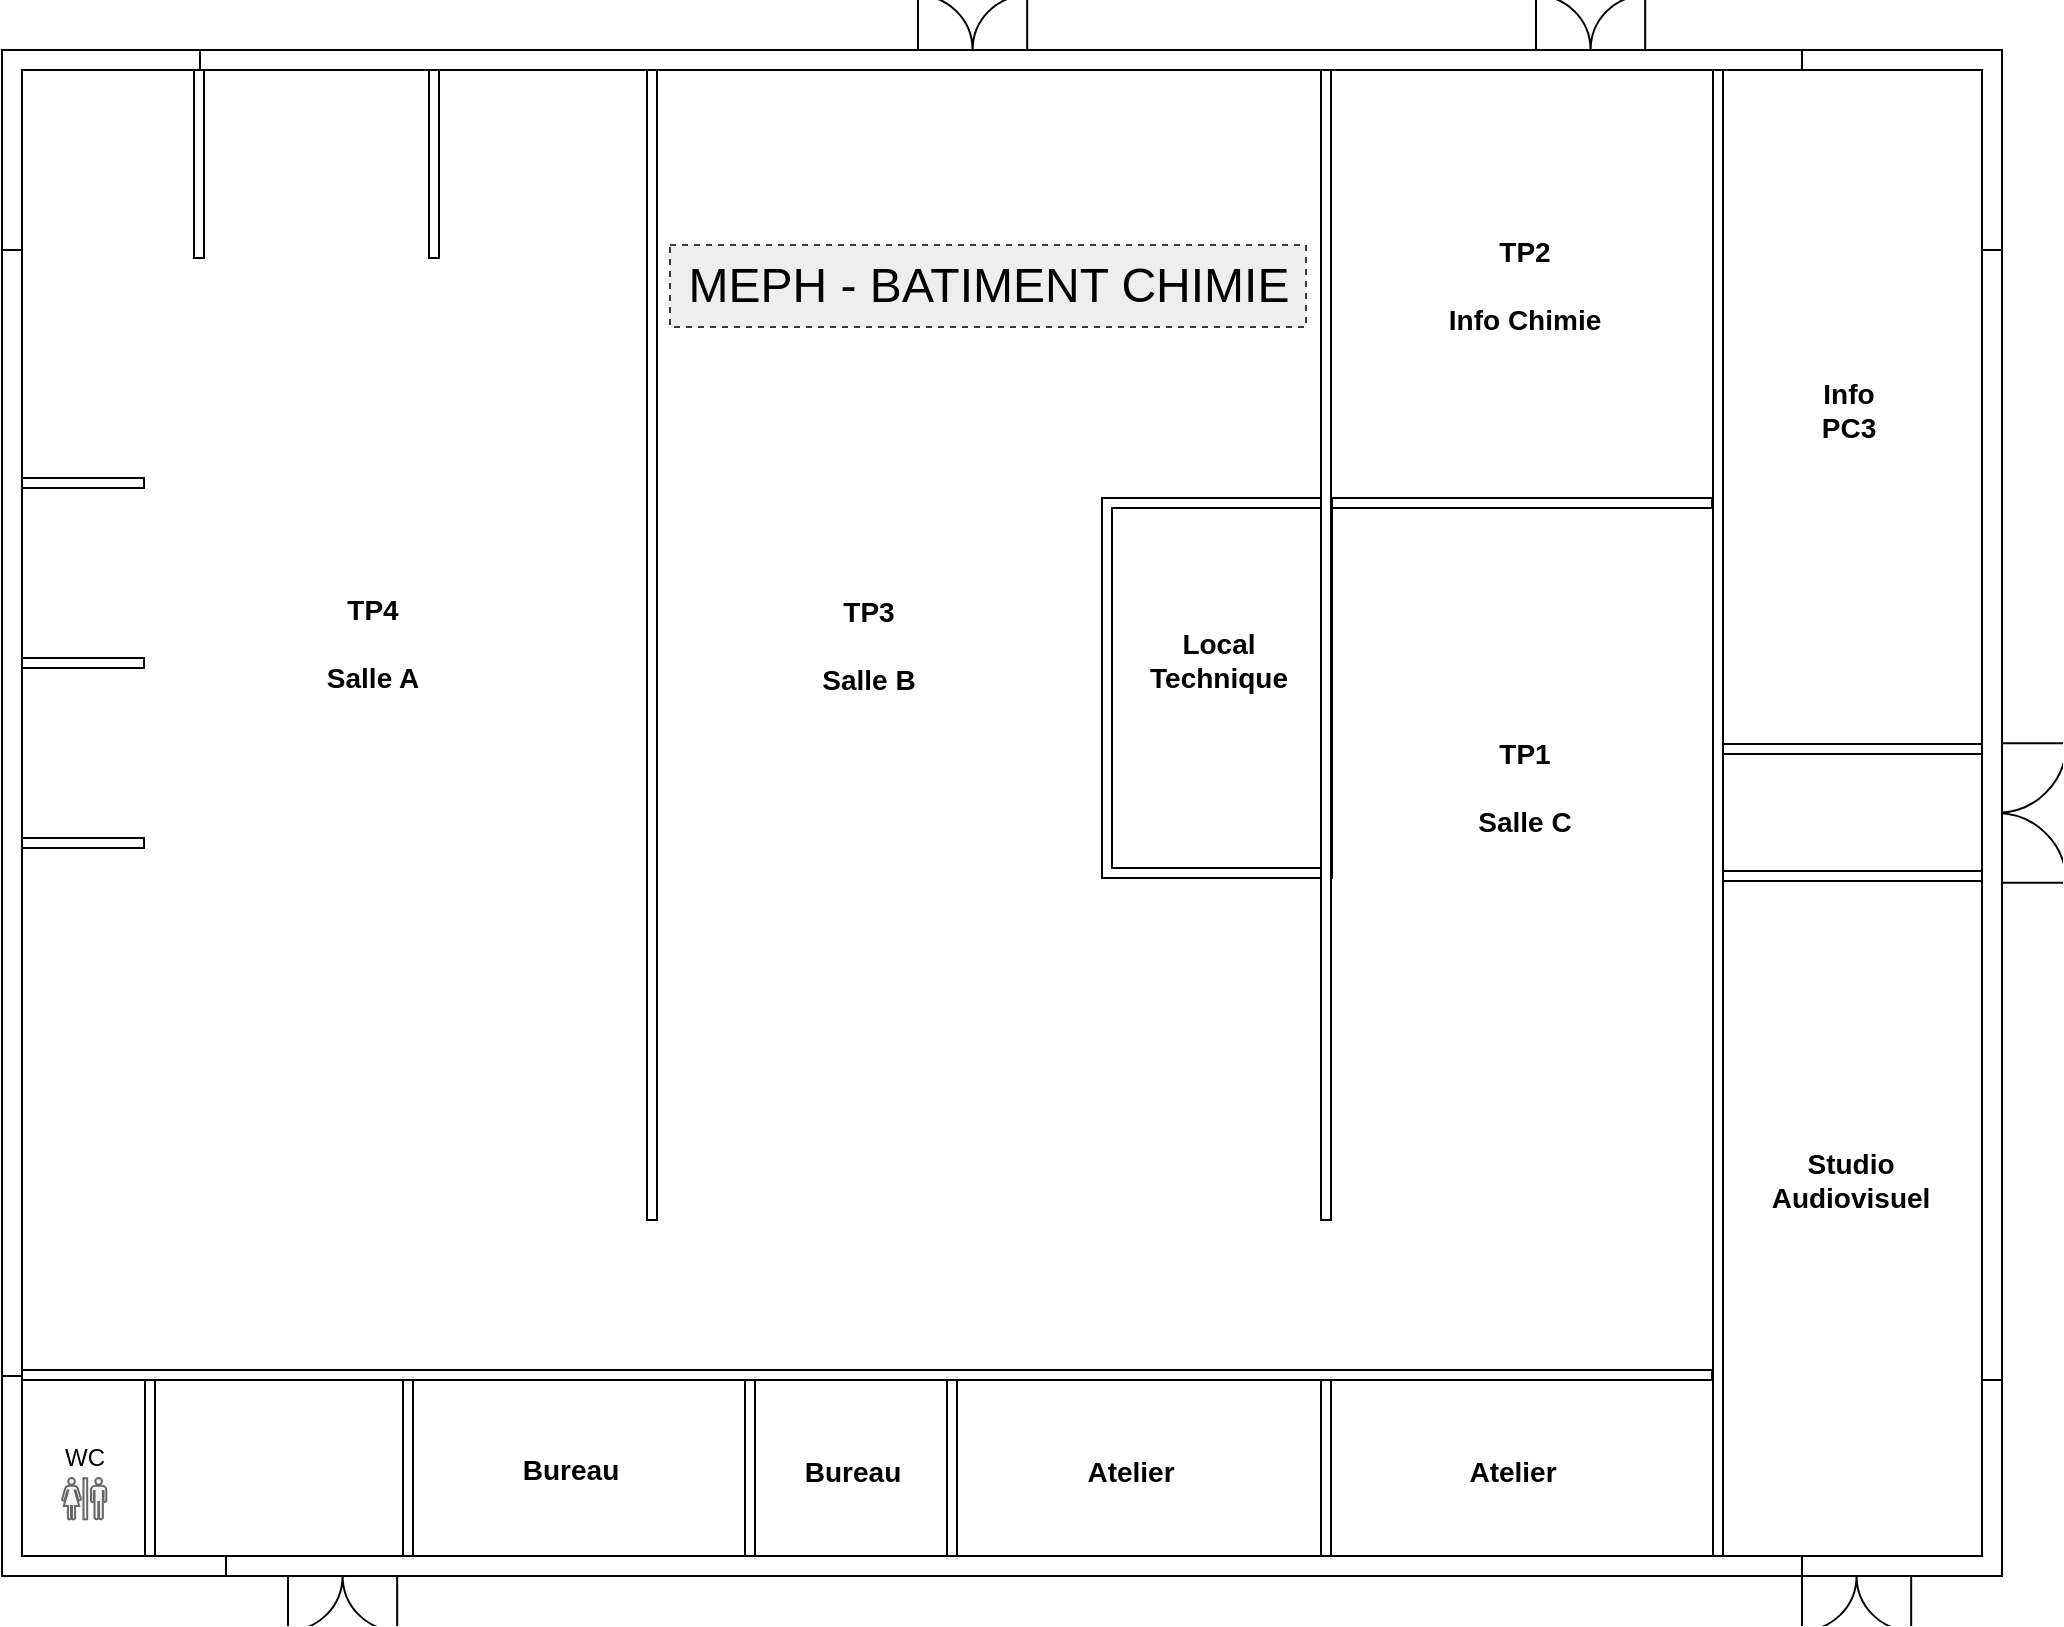 <mxfile version="24.7.17">
  <diagram name="Page-1" id="pPMbkzpgSLtbPCeR25Ku">
    <mxGraphModel dx="1627" dy="1134" grid="0" gridSize="10" guides="1" tooltips="1" connect="1" arrows="1" fold="1" page="1" pageScale="1" pageWidth="1169" pageHeight="827" background="none" math="0" shadow="0">
      <root>
        <mxCell id="0" />
        <mxCell id="1" parent="0" />
        <mxCell id="apwUW1H52_Lenmefa1Gc-32" value="" style="verticalLabelPosition=bottom;html=1;verticalAlign=top;align=center;shape=mxgraph.floorplan.doorDouble;aspect=fixed;strokeColor=default;fontFamily=Helvetica;fontSize=12;fontColor=default;fillColor=default;rotation=-180;" parent="1" vertex="1">
          <mxGeometry x="538" y="8" width="54.59" height="29" as="geometry" />
        </mxCell>
        <mxCell id="apwUW1H52_Lenmefa1Gc-31" value="" style="verticalLabelPosition=bottom;html=1;verticalAlign=top;align=center;shape=mxgraph.floorplan.doorDouble;aspect=fixed;strokeColor=default;fontFamily=Helvetica;fontSize=12;fontColor=default;fillColor=default;rotation=-180;" parent="1" vertex="1">
          <mxGeometry x="847" y="8" width="54.59" height="29" as="geometry" />
        </mxCell>
        <mxCell id="apwUW1H52_Lenmefa1Gc-30" value="" style="verticalLabelPosition=bottom;html=1;verticalAlign=top;align=center;shape=mxgraph.floorplan.doorDouble;aspect=fixed;strokeColor=default;fontFamily=Helvetica;fontSize=12;fontColor=default;fillColor=default;" parent="1" vertex="1">
          <mxGeometry x="980" y="790" width="54.59" height="29" as="geometry" />
        </mxCell>
        <mxCell id="apwUW1H52_Lenmefa1Gc-10" value="" style="verticalLabelPosition=bottom;html=1;verticalAlign=top;align=center;shape=mxgraph.floorplan.room;wallThickness=5;" parent="1" vertex="1">
          <mxGeometry x="630" y="256" width="115" height="190" as="geometry" />
        </mxCell>
        <mxCell id="-AyQobPHOPctwBnEzQVu-17" value="" style="verticalLabelPosition=bottom;html=1;verticalAlign=top;align=center;shape=mxgraph.floorplan.doorDouble;aspect=fixed;strokeColor=default;fontFamily=Helvetica;fontSize=12;fontColor=default;fillColor=default;" parent="1" vertex="1">
          <mxGeometry x="223.0" y="790" width="54.59" height="29" as="geometry" />
        </mxCell>
        <mxCell id="apwUW1H52_Lenmefa1Gc-1" value="" style="verticalLabelPosition=bottom;html=1;verticalAlign=top;align=center;shape=mxgraph.floorplan.doorDouble;aspect=fixed;rotation=-90;" parent="1" vertex="1">
          <mxGeometry x="1056" y="395" width="69.65" height="37" as="geometry" />
        </mxCell>
        <mxCell id="-AyQobPHOPctwBnEzQVu-7" value="" style="verticalLabelPosition=bottom;html=1;verticalAlign=top;align=center;shape=mxgraph.floorplan.wall;fontFamily=Helvetica;fontSize=12;fillColor=default;wallThickness=5;" parent="1" vertex="1">
          <mxGeometry x="936" y="381" width="134" height="1" as="geometry" />
        </mxCell>
        <mxCell id="_IVkNDHX0kQ2XHPlicY4-4" value="" style="verticalLabelPosition=bottom;html=1;verticalAlign=top;align=center;shape=mxgraph.floorplan.wallCorner;direction=north" parent="1" vertex="1">
          <mxGeometry x="80" y="695" width="112" height="100" as="geometry" />
        </mxCell>
        <mxCell id="_IVkNDHX0kQ2XHPlicY4-5" value="" style="verticalLabelPosition=bottom;html=1;verticalAlign=top;align=center;shape=mxgraph.floorplan.wallCorner;" parent="1" vertex="1">
          <mxGeometry x="80" y="32" width="100" height="100" as="geometry" />
        </mxCell>
        <mxCell id="_IVkNDHX0kQ2XHPlicY4-6" value="" style="verticalLabelPosition=bottom;html=1;verticalAlign=top;align=center;shape=mxgraph.floorplan.wallCorner;direction=south;" parent="1" vertex="1">
          <mxGeometry x="980" y="32" width="100" height="100" as="geometry" />
        </mxCell>
        <mxCell id="_IVkNDHX0kQ2XHPlicY4-7" value="" style="verticalLabelPosition=bottom;html=1;verticalAlign=top;align=center;shape=mxgraph.floorplan.wallCorner;direction=west" parent="1" vertex="1">
          <mxGeometry x="980" y="695" width="100" height="100" as="geometry" />
        </mxCell>
        <mxCell id="_IVkNDHX0kQ2XHPlicY4-8" value="" style="verticalLabelPosition=bottom;html=1;verticalAlign=top;align=center;shape=mxgraph.floorplan.wall;direction=south;" parent="1" vertex="1">
          <mxGeometry x="1070" y="132" width="10" height="565" as="geometry" />
        </mxCell>
        <mxCell id="_IVkNDHX0kQ2XHPlicY4-10" value="" style="verticalLabelPosition=bottom;html=1;verticalAlign=top;align=center;shape=mxgraph.floorplan.wall;direction=south;" parent="1" vertex="1">
          <mxGeometry x="80" y="132" width="10" height="563" as="geometry" />
        </mxCell>
        <mxCell id="_IVkNDHX0kQ2XHPlicY4-12" value="" style="verticalLabelPosition=bottom;html=1;verticalAlign=top;align=center;shape=mxgraph.floorplan.wall;" parent="1" vertex="1">
          <mxGeometry x="179" y="32" width="801" height="10" as="geometry" />
        </mxCell>
        <mxCell id="-AyQobPHOPctwBnEzQVu-6" value="" style="verticalLabelPosition=bottom;html=1;verticalAlign=top;align=center;shape=mxgraph.floorplan.wall;direction=south;fontFamily=Helvetica;fontSize=12;wallThickness=5;" parent="1" vertex="1">
          <mxGeometry x="737" y="42" width="10" height="575" as="geometry" />
        </mxCell>
        <mxCell id="-AyQobPHOPctwBnEzQVu-9" value="WC" style="text;html=1;align=center;verticalAlign=middle;resizable=0;points=[];autosize=1;strokeColor=none;fillColor=none;fontFamily=Helvetica;fontSize=12;fontColor=default;" parent="1" vertex="1">
          <mxGeometry x="102" y="723" width="38" height="26" as="geometry" />
        </mxCell>
        <mxCell id="-AyQobPHOPctwBnEzQVu-22" value="" style="verticalLabelPosition=bottom;html=1;verticalAlign=top;align=center;shape=mxgraph.floorplan.wall;fontFamily=Helvetica;fontSize=12;" parent="1" vertex="1">
          <mxGeometry x="192" y="785" width="788" height="10" as="geometry" />
        </mxCell>
        <mxCell id="-AyQobPHOPctwBnEzQVu-44" value="TP4&lt;div&gt;&lt;br&gt;&lt;/div&gt;&lt;div&gt;Salle A&lt;/div&gt;" style="text;html=1;align=center;verticalAlign=middle;resizable=0;points=[];autosize=1;strokeColor=none;fillColor=none;fontFamily=Helvetica;fontSize=14;fontColor=default;fontStyle=1" parent="1" vertex="1">
          <mxGeometry x="234" y="298" width="62" height="62" as="geometry" />
        </mxCell>
        <mxCell id="-AyQobPHOPctwBnEzQVu-45" value="MEPH - BATIMENT CHIMIE" style="text;html=1;align=center;verticalAlign=middle;resizable=0;points=[];autosize=1;fontFamily=Helvetica;fontSize=24;fillColor=#eeeeee;strokeColor=#36393d;dashed=1;" parent="1" vertex="1">
          <mxGeometry x="414" y="129.5" width="318" height="41" as="geometry" />
        </mxCell>
        <mxCell id="apwUW1H52_Lenmefa1Gc-2" value="" style="verticalLabelPosition=bottom;html=1;verticalAlign=top;align=center;shape=mxgraph.floorplan.wall;fontFamily=Helvetica;fontSize=12;fillColor=default;wallThickness=5;" parent="1" vertex="1">
          <mxGeometry x="936" y="444.5" width="134" height="1" as="geometry" />
        </mxCell>
        <mxCell id="apwUW1H52_Lenmefa1Gc-3" value="" style="verticalLabelPosition=bottom;html=1;verticalAlign=top;align=center;shape=mxgraph.floorplan.wall;direction=south;fontFamily=Helvetica;fontSize=12;wallThickness=5;" parent="1" vertex="1">
          <mxGeometry x="933" y="42" width="10" height="743" as="geometry" />
        </mxCell>
        <mxCell id="apwUW1H52_Lenmefa1Gc-5" value="Studio&lt;div&gt;Audiovisuel&lt;/div&gt;" style="text;html=1;align=center;verticalAlign=middle;resizable=0;points=[];autosize=1;strokeColor=none;fillColor=none;fontFamily=Helvetica;fontSize=14;fontColor=default;fontStyle=1" parent="1" vertex="1">
          <mxGeometry x="958.5" y="574" width="90" height="46" as="geometry" />
        </mxCell>
        <mxCell id="apwUW1H52_Lenmefa1Gc-6" value="Info&lt;div&gt;PC3&lt;/div&gt;" style="text;html=1;align=center;verticalAlign=middle;resizable=0;points=[];autosize=1;strokeColor=none;fillColor=none;fontFamily=Helvetica;fontSize=14;fontColor=default;fontStyle=1" parent="1" vertex="1">
          <mxGeometry x="980.5" y="189" width="45" height="46" as="geometry" />
        </mxCell>
        <mxCell id="apwUW1H52_Lenmefa1Gc-7" value="" style="verticalLabelPosition=bottom;html=1;verticalAlign=top;align=center;shape=mxgraph.floorplan.wall;fontFamily=Helvetica;fontSize=12;fillColor=default;wallThickness=5;" parent="1" vertex="1">
          <mxGeometry x="745" y="258" width="190" height="1" as="geometry" />
        </mxCell>
        <mxCell id="apwUW1H52_Lenmefa1Gc-8" value="&lt;div&gt;TP2&lt;/div&gt;&lt;div&gt;&lt;br&gt;&lt;/div&gt;Info&amp;nbsp;&lt;span style=&quot;background-color: initial;&quot;&gt;Chimie&lt;/span&gt;" style="text;html=1;align=center;verticalAlign=middle;resizable=0;points=[];autosize=1;strokeColor=none;fillColor=none;fontFamily=Helvetica;fontSize=14;fontColor=default;fontStyle=1" parent="1" vertex="1">
          <mxGeometry x="796" y="119" width="89" height="62" as="geometry" />
        </mxCell>
        <mxCell id="apwUW1H52_Lenmefa1Gc-9" value="TP1&lt;div&gt;&lt;br&gt;&lt;/div&gt;&lt;div&gt;Salle C&lt;/div&gt;" style="text;html=1;align=center;verticalAlign=middle;resizable=0;points=[];autosize=1;strokeColor=none;fillColor=none;fontFamily=Helvetica;fontSize=14;fontColor=default;fontStyle=1" parent="1" vertex="1">
          <mxGeometry x="809.5" y="370" width="63" height="62" as="geometry" />
        </mxCell>
        <mxCell id="apwUW1H52_Lenmefa1Gc-11" value="Local&lt;div&gt;Technique&lt;/div&gt;" style="text;html=1;align=center;verticalAlign=middle;resizable=0;points=[];autosize=1;strokeColor=none;fillColor=none;fontFamily=Helvetica;fontSize=14;fontColor=default;fontStyle=1" parent="1" vertex="1">
          <mxGeometry x="647" y="314" width="82" height="46" as="geometry" />
        </mxCell>
        <mxCell id="apwUW1H52_Lenmefa1Gc-12" value="" style="verticalLabelPosition=bottom;html=1;verticalAlign=top;align=center;shape=mxgraph.floorplan.wall;direction=south;fontFamily=Helvetica;fontSize=12;wallThickness=5;" parent="1" vertex="1">
          <mxGeometry x="400" y="42" width="10" height="575" as="geometry" />
        </mxCell>
        <mxCell id="apwUW1H52_Lenmefa1Gc-13" value="" style="verticalLabelPosition=bottom;html=1;verticalAlign=top;align=center;shape=mxgraph.floorplan.wall;fontFamily=Helvetica;fontSize=12;fillColor=default;wallThickness=5;" parent="1" vertex="1">
          <mxGeometry x="90" y="694" width="845" height="1" as="geometry" />
        </mxCell>
        <mxCell id="apwUW1H52_Lenmefa1Gc-14" value="TP3&lt;div&gt;&lt;br&gt;&lt;/div&gt;&lt;div&gt;Salle B&lt;/div&gt;" style="text;html=1;align=center;verticalAlign=middle;resizable=0;points=[];autosize=1;strokeColor=none;fillColor=none;fontFamily=Helvetica;fontSize=14;fontColor=default;fontStyle=1" parent="1" vertex="1">
          <mxGeometry x="481.5" y="298.5" width="62" height="62" as="geometry" />
        </mxCell>
        <mxCell id="apwUW1H52_Lenmefa1Gc-15" value="" style="verticalLabelPosition=bottom;html=1;verticalAlign=top;align=center;shape=mxgraph.floorplan.wall;fontFamily=Helvetica;fontSize=12;fillColor=default;wallThickness=5;" parent="1" vertex="1">
          <mxGeometry x="90" y="248" width="61" height="1" as="geometry" />
        </mxCell>
        <mxCell id="apwUW1H52_Lenmefa1Gc-16" value="" style="verticalLabelPosition=bottom;html=1;verticalAlign=top;align=center;shape=mxgraph.floorplan.wall;fontFamily=Helvetica;fontSize=12;fillColor=default;wallThickness=5;" parent="1" vertex="1">
          <mxGeometry x="90" y="338" width="61" height="1" as="geometry" />
        </mxCell>
        <mxCell id="apwUW1H52_Lenmefa1Gc-17" value="" style="verticalLabelPosition=bottom;html=1;verticalAlign=top;align=center;shape=mxgraph.floorplan.wall;fontFamily=Helvetica;fontSize=12;fillColor=default;wallThickness=5;" parent="1" vertex="1">
          <mxGeometry x="90" y="428" width="61" height="1" as="geometry" />
        </mxCell>
        <mxCell id="apwUW1H52_Lenmefa1Gc-18" value="" style="verticalLabelPosition=bottom;html=1;verticalAlign=top;align=center;shape=mxgraph.floorplan.wall;fontFamily=Helvetica;fontSize=12;fillColor=default;wallThickness=5;rotation=90;" parent="1" vertex="1">
          <mxGeometry x="131.5" y="88.5" width="94" height="1" as="geometry" />
        </mxCell>
        <mxCell id="apwUW1H52_Lenmefa1Gc-19" value="" style="verticalLabelPosition=bottom;html=1;verticalAlign=top;align=center;shape=mxgraph.floorplan.wall;fontFamily=Helvetica;fontSize=12;fillColor=default;wallThickness=5;rotation=90;" parent="1" vertex="1">
          <mxGeometry x="249" y="88.5" width="94" height="1" as="geometry" />
        </mxCell>
        <mxCell id="apwUW1H52_Lenmefa1Gc-20" value="" style="verticalLabelPosition=bottom;html=1;verticalAlign=top;align=center;shape=mxgraph.floorplan.wall;fontFamily=Helvetica;fontSize=12;fillColor=default;wallThickness=5;rotation=90;" parent="1" vertex="1">
          <mxGeometry x="110" y="740.5" width="88" height="1" as="geometry" />
        </mxCell>
        <mxCell id="apwUW1H52_Lenmefa1Gc-21" value="" style="shape=mxgraph.signs.people.unisex;html=1;pointerEvents=1;fillColor=#f5f5f5;strokeColor=#666666;verticalLabelPosition=bottom;verticalAlign=top;align=center;sketch=0;fontColor=#333333;" parent="1" vertex="1">
          <mxGeometry x="109.83" y="746" width="22.35" height="21" as="geometry" />
        </mxCell>
        <mxCell id="apwUW1H52_Lenmefa1Gc-22" value="" style="verticalLabelPosition=bottom;html=1;verticalAlign=top;align=center;shape=mxgraph.floorplan.wall;fontFamily=Helvetica;fontSize=12;fillColor=default;wallThickness=5;rotation=90;" parent="1" vertex="1">
          <mxGeometry x="239" y="740.5" width="88" height="1" as="geometry" />
        </mxCell>
        <mxCell id="apwUW1H52_Lenmefa1Gc-23" value="" style="verticalLabelPosition=bottom;html=1;verticalAlign=top;align=center;shape=mxgraph.floorplan.wall;fontFamily=Helvetica;fontSize=12;fillColor=default;wallThickness=5;rotation=90;" parent="1" vertex="1">
          <mxGeometry x="410" y="740.5" width="88" height="1" as="geometry" />
        </mxCell>
        <mxCell id="apwUW1H52_Lenmefa1Gc-24" value="Bureau" style="text;html=1;align=center;verticalAlign=middle;resizable=0;points=[];autosize=1;strokeColor=none;fillColor=none;fontFamily=Helvetica;fontSize=14;fontColor=default;fontStyle=1" parent="1" vertex="1">
          <mxGeometry x="332" y="727" width="63" height="29" as="geometry" />
        </mxCell>
        <mxCell id="apwUW1H52_Lenmefa1Gc-25" value="Bureau" style="text;html=1;align=center;verticalAlign=middle;resizable=0;points=[];autosize=1;strokeColor=none;fillColor=none;fontFamily=Helvetica;fontSize=14;fontColor=default;fontStyle=1" parent="1" vertex="1">
          <mxGeometry x="473" y="728" width="63" height="29" as="geometry" />
        </mxCell>
        <mxCell id="apwUW1H52_Lenmefa1Gc-26" value="" style="verticalLabelPosition=bottom;html=1;verticalAlign=top;align=center;shape=mxgraph.floorplan.wall;fontFamily=Helvetica;fontSize=12;fillColor=default;wallThickness=5;rotation=90;" parent="1" vertex="1">
          <mxGeometry x="511" y="740.5" width="88" height="1" as="geometry" />
        </mxCell>
        <mxCell id="apwUW1H52_Lenmefa1Gc-27" value="" style="verticalLabelPosition=bottom;html=1;verticalAlign=top;align=center;shape=mxgraph.floorplan.wall;fontFamily=Helvetica;fontSize=12;fillColor=default;wallThickness=5;rotation=90;" parent="1" vertex="1">
          <mxGeometry x="698" y="740.5" width="88" height="1" as="geometry" />
        </mxCell>
        <mxCell id="apwUW1H52_Lenmefa1Gc-28" value="Atelier" style="text;html=1;align=center;verticalAlign=middle;resizable=0;points=[];autosize=1;strokeColor=none;fillColor=none;fontFamily=Helvetica;fontSize=14;fontColor=default;fontStyle=1" parent="1" vertex="1">
          <mxGeometry x="615" y="728" width="58" height="29" as="geometry" />
        </mxCell>
        <mxCell id="apwUW1H52_Lenmefa1Gc-29" value="Atelier" style="text;html=1;align=center;verticalAlign=middle;resizable=0;points=[];autosize=1;strokeColor=none;fillColor=none;fontFamily=Helvetica;fontSize=14;fontColor=default;fontStyle=1" parent="1" vertex="1">
          <mxGeometry x="805.5" y="728" width="58" height="29" as="geometry" />
        </mxCell>
      </root>
    </mxGraphModel>
  </diagram>
</mxfile>
